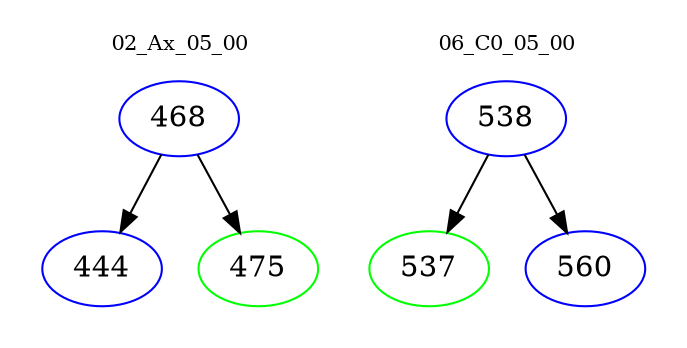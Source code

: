 digraph{
subgraph cluster_0 {
color = white
label = "02_Ax_05_00";
fontsize=10;
T0_468 [label="468", color="blue"]
T0_468 -> T0_444 [color="black"]
T0_444 [label="444", color="blue"]
T0_468 -> T0_475 [color="black"]
T0_475 [label="475", color="green"]
}
subgraph cluster_1 {
color = white
label = "06_C0_05_00";
fontsize=10;
T1_538 [label="538", color="blue"]
T1_538 -> T1_537 [color="black"]
T1_537 [label="537", color="green"]
T1_538 -> T1_560 [color="black"]
T1_560 [label="560", color="blue"]
}
}
